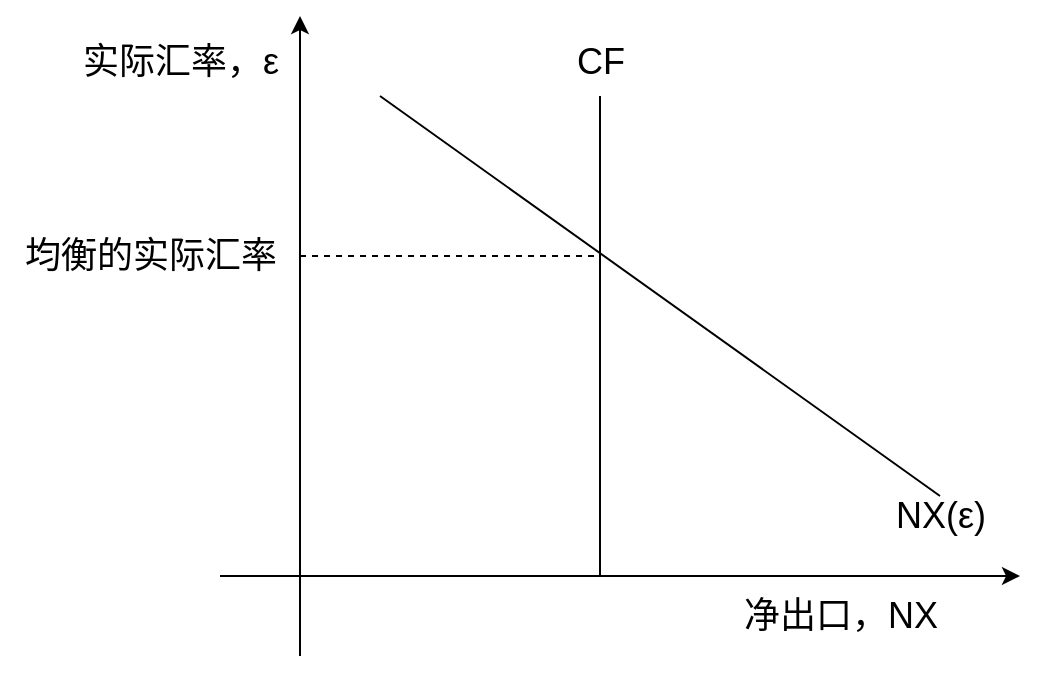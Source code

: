 <mxfile version="22.1.18" type="device">
  <diagram name="第 1 页" id="NwFwS7d82MUnkmYaK4z3">
    <mxGraphModel dx="698" dy="470" grid="1" gridSize="10" guides="1" tooltips="1" connect="1" arrows="1" fold="1" page="1" pageScale="1" pageWidth="827" pageHeight="1169" math="0" shadow="0">
      <root>
        <mxCell id="0" />
        <mxCell id="1" parent="0" />
        <mxCell id="ueRYWuLCjN9WGqj4pf_j-1" value="" style="endArrow=classic;html=1;rounded=0;" edge="1" parent="1">
          <mxGeometry width="50" height="50" relative="1" as="geometry">
            <mxPoint x="160" y="400" as="sourcePoint" />
            <mxPoint x="560" y="400" as="targetPoint" />
          </mxGeometry>
        </mxCell>
        <mxCell id="ueRYWuLCjN9WGqj4pf_j-2" value="" style="endArrow=classic;html=1;rounded=0;" edge="1" parent="1">
          <mxGeometry width="50" height="50" relative="1" as="geometry">
            <mxPoint x="200" y="440" as="sourcePoint" />
            <mxPoint x="200" y="120" as="targetPoint" />
          </mxGeometry>
        </mxCell>
        <mxCell id="ueRYWuLCjN9WGqj4pf_j-3" value="" style="endArrow=none;html=1;rounded=0;" edge="1" parent="1">
          <mxGeometry width="50" height="50" relative="1" as="geometry">
            <mxPoint x="520" y="360" as="sourcePoint" />
            <mxPoint x="240" y="160" as="targetPoint" />
          </mxGeometry>
        </mxCell>
        <mxCell id="ueRYWuLCjN9WGqj4pf_j-4" value="" style="endArrow=none;html=1;rounded=0;" edge="1" parent="1">
          <mxGeometry width="50" height="50" relative="1" as="geometry">
            <mxPoint x="350" y="400" as="sourcePoint" />
            <mxPoint x="350" y="160" as="targetPoint" />
          </mxGeometry>
        </mxCell>
        <mxCell id="ueRYWuLCjN9WGqj4pf_j-5" value="&lt;font style=&quot;font-size: 18px;&quot;&gt;&lt;font style=&quot;font-size: 18px;&quot;&gt;实际汇率，&lt;/font&gt;ε&lt;/font&gt;" style="text;html=1;align=center;verticalAlign=middle;resizable=0;points=[];autosize=1;strokeColor=none;fillColor=none;" vertex="1" parent="1">
          <mxGeometry x="80" y="123" width="120" height="40" as="geometry" />
        </mxCell>
        <mxCell id="ueRYWuLCjN9WGqj4pf_j-6" value="&lt;span style=&quot;font-size: 18px;&quot;&gt;净出口，NX&lt;/span&gt;" style="text;html=1;align=center;verticalAlign=middle;resizable=0;points=[];autosize=1;strokeColor=none;fillColor=none;" vertex="1" parent="1">
          <mxGeometry x="410" y="400" width="120" height="40" as="geometry" />
        </mxCell>
        <mxCell id="ueRYWuLCjN9WGqj4pf_j-7" value="&lt;font style=&quot;font-size: 18px;&quot;&gt;NX(ε)&lt;/font&gt;" style="text;html=1;align=center;verticalAlign=middle;resizable=0;points=[];autosize=1;strokeColor=none;fillColor=none;" vertex="1" parent="1">
          <mxGeometry x="485" y="350" width="70" height="40" as="geometry" />
        </mxCell>
        <mxCell id="ueRYWuLCjN9WGqj4pf_j-8" value="&lt;font style=&quot;font-size: 18px;&quot;&gt;CF&lt;/font&gt;" style="text;html=1;align=center;verticalAlign=middle;resizable=0;points=[];autosize=1;strokeColor=none;fillColor=none;" vertex="1" parent="1">
          <mxGeometry x="325" y="123" width="50" height="40" as="geometry" />
        </mxCell>
        <mxCell id="ueRYWuLCjN9WGqj4pf_j-9" value="" style="endArrow=none;dashed=1;html=1;rounded=0;" edge="1" parent="1">
          <mxGeometry width="50" height="50" relative="1" as="geometry">
            <mxPoint x="200" y="240" as="sourcePoint" />
            <mxPoint x="350" y="240" as="targetPoint" />
          </mxGeometry>
        </mxCell>
        <mxCell id="ueRYWuLCjN9WGqj4pf_j-10" value="&lt;font style=&quot;font-size: 18px;&quot;&gt;均衡的实际汇率&lt;/font&gt;" style="text;html=1;align=center;verticalAlign=middle;resizable=0;points=[];autosize=1;strokeColor=none;fillColor=none;" vertex="1" parent="1">
          <mxGeometry x="50" y="220" width="150" height="40" as="geometry" />
        </mxCell>
      </root>
    </mxGraphModel>
  </diagram>
</mxfile>
